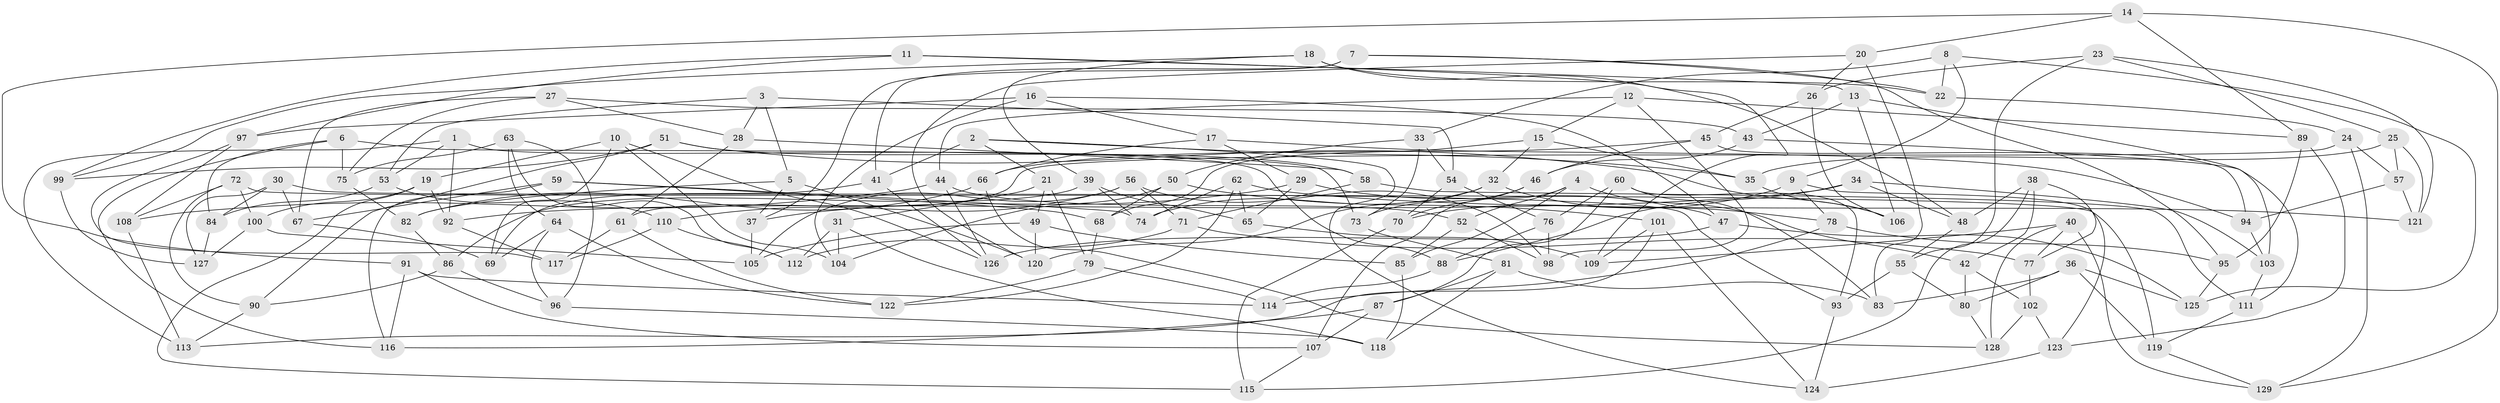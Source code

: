 // Generated by graph-tools (version 1.1) at 2025/50/03/09/25 03:50:54]
// undirected, 129 vertices, 258 edges
graph export_dot {
graph [start="1"]
  node [color=gray90,style=filled];
  1;
  2;
  3;
  4;
  5;
  6;
  7;
  8;
  9;
  10;
  11;
  12;
  13;
  14;
  15;
  16;
  17;
  18;
  19;
  20;
  21;
  22;
  23;
  24;
  25;
  26;
  27;
  28;
  29;
  30;
  31;
  32;
  33;
  34;
  35;
  36;
  37;
  38;
  39;
  40;
  41;
  42;
  43;
  44;
  45;
  46;
  47;
  48;
  49;
  50;
  51;
  52;
  53;
  54;
  55;
  56;
  57;
  58;
  59;
  60;
  61;
  62;
  63;
  64;
  65;
  66;
  67;
  68;
  69;
  70;
  71;
  72;
  73;
  74;
  75;
  76;
  77;
  78;
  79;
  80;
  81;
  82;
  83;
  84;
  85;
  86;
  87;
  88;
  89;
  90;
  91;
  92;
  93;
  94;
  95;
  96;
  97;
  98;
  99;
  100;
  101;
  102;
  103;
  104;
  105;
  106;
  107;
  108;
  109;
  110;
  111;
  112;
  113;
  114;
  115;
  116;
  117;
  118;
  119;
  120;
  121;
  122;
  123;
  124;
  125;
  126;
  127;
  128;
  129;
  1 -- 88;
  1 -- 113;
  1 -- 53;
  1 -- 92;
  2 -- 124;
  2 -- 21;
  2 -- 35;
  2 -- 41;
  3 -- 53;
  3 -- 54;
  3 -- 5;
  3 -- 28;
  4 -- 107;
  4 -- 42;
  4 -- 52;
  4 -- 85;
  5 -- 37;
  5 -- 82;
  5 -- 120;
  6 -- 73;
  6 -- 116;
  6 -- 75;
  6 -- 84;
  7 -- 37;
  7 -- 95;
  7 -- 22;
  7 -- 41;
  8 -- 125;
  8 -- 22;
  8 -- 9;
  8 -- 33;
  9 -- 70;
  9 -- 123;
  9 -- 78;
  10 -- 104;
  10 -- 69;
  10 -- 19;
  10 -- 126;
  11 -- 13;
  11 -- 97;
  11 -- 99;
  11 -- 48;
  12 -- 44;
  12 -- 15;
  12 -- 98;
  12 -- 89;
  13 -- 103;
  13 -- 43;
  13 -- 106;
  14 -- 89;
  14 -- 91;
  14 -- 20;
  14 -- 129;
  15 -- 32;
  15 -- 35;
  15 -- 68;
  16 -- 17;
  16 -- 97;
  16 -- 104;
  16 -- 47;
  17 -- 66;
  17 -- 94;
  17 -- 29;
  18 -- 39;
  18 -- 22;
  18 -- 99;
  18 -- 109;
  19 -- 92;
  19 -- 100;
  19 -- 115;
  20 -- 120;
  20 -- 26;
  20 -- 83;
  21 -- 79;
  21 -- 31;
  21 -- 49;
  22 -- 24;
  23 -- 26;
  23 -- 25;
  23 -- 55;
  23 -- 121;
  24 -- 57;
  24 -- 129;
  24 -- 61;
  25 -- 57;
  25 -- 35;
  25 -- 121;
  26 -- 45;
  26 -- 106;
  27 -- 43;
  27 -- 28;
  27 -- 75;
  27 -- 67;
  28 -- 61;
  28 -- 58;
  29 -- 47;
  29 -- 65;
  29 -- 37;
  30 -- 67;
  30 -- 127;
  30 -- 93;
  30 -- 84;
  31 -- 118;
  31 -- 104;
  31 -- 112;
  32 -- 78;
  32 -- 120;
  32 -- 74;
  33 -- 73;
  33 -- 50;
  33 -- 54;
  34 -- 92;
  34 -- 103;
  34 -- 48;
  34 -- 88;
  35 -- 106;
  36 -- 83;
  36 -- 125;
  36 -- 80;
  36 -- 119;
  37 -- 105;
  38 -- 42;
  38 -- 115;
  38 -- 48;
  38 -- 77;
  39 -- 65;
  39 -- 86;
  39 -- 74;
  40 -- 109;
  40 -- 129;
  40 -- 128;
  40 -- 77;
  41 -- 69;
  41 -- 126;
  42 -- 80;
  42 -- 102;
  43 -- 46;
  43 -- 111;
  44 -- 108;
  44 -- 126;
  44 -- 52;
  45 -- 46;
  45 -- 94;
  45 -- 66;
  46 -- 73;
  46 -- 70;
  47 -- 126;
  47 -- 125;
  48 -- 55;
  49 -- 120;
  49 -- 85;
  49 -- 105;
  50 -- 68;
  50 -- 101;
  50 -- 104;
  51 -- 58;
  51 -- 90;
  51 -- 106;
  51 -- 99;
  52 -- 98;
  52 -- 85;
  53 -- 110;
  53 -- 84;
  54 -- 70;
  54 -- 76;
  55 -- 80;
  55 -- 93;
  56 -- 71;
  56 -- 98;
  56 -- 105;
  56 -- 110;
  57 -- 94;
  57 -- 121;
  58 -- 71;
  58 -- 111;
  59 -- 74;
  59 -- 68;
  59 -- 116;
  59 -- 67;
  60 -- 76;
  60 -- 87;
  60 -- 83;
  60 -- 93;
  61 -- 122;
  61 -- 117;
  62 -- 121;
  62 -- 74;
  62 -- 65;
  62 -- 122;
  63 -- 75;
  63 -- 64;
  63 -- 112;
  63 -- 96;
  64 -- 69;
  64 -- 96;
  64 -- 122;
  65 -- 109;
  66 -- 128;
  66 -- 82;
  67 -- 69;
  68 -- 79;
  70 -- 115;
  71 -- 77;
  71 -- 112;
  72 -- 119;
  72 -- 100;
  72 -- 90;
  72 -- 108;
  73 -- 81;
  75 -- 82;
  76 -- 88;
  76 -- 98;
  77 -- 102;
  78 -- 95;
  78 -- 114;
  79 -- 114;
  79 -- 122;
  80 -- 128;
  81 -- 118;
  81 -- 83;
  81 -- 87;
  82 -- 86;
  84 -- 127;
  85 -- 118;
  86 -- 96;
  86 -- 90;
  87 -- 107;
  87 -- 116;
  88 -- 114;
  89 -- 95;
  89 -- 123;
  90 -- 113;
  91 -- 114;
  91 -- 107;
  91 -- 116;
  92 -- 117;
  93 -- 124;
  94 -- 103;
  95 -- 125;
  96 -- 118;
  97 -- 108;
  97 -- 117;
  99 -- 127;
  100 -- 127;
  100 -- 105;
  101 -- 113;
  101 -- 124;
  101 -- 109;
  102 -- 123;
  102 -- 128;
  103 -- 111;
  107 -- 115;
  108 -- 113;
  110 -- 112;
  110 -- 117;
  111 -- 119;
  119 -- 129;
  123 -- 124;
}
